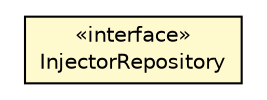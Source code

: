 #!/usr/local/bin/dot
#
# Class diagram 
# Generated by UMLGraph version 5.1 (http://www.umlgraph.org/)
#

digraph G {
	edge [fontname="Helvetica",fontsize=10,labelfontname="Helvetica",labelfontsize=10];
	node [fontname="Helvetica",fontsize=10,shape=plaintext];
	nodesep=0.25;
	ranksep=0.5;
	// org.androidtransfuse.Injectors.InjectorRepository
	c8750 [label=<<table title="org.androidtransfuse.Injectors.InjectorRepository" border="0" cellborder="1" cellspacing="0" cellpadding="2" port="p" bgcolor="lemonChiffon" href="./Injectors.InjectorRepository.html">
		<tr><td><table border="0" cellspacing="0" cellpadding="1">
<tr><td align="center" balign="center"> &#171;interface&#187; </td></tr>
<tr><td align="center" balign="center"> InjectorRepository </td></tr>
		</table></td></tr>
		</table>>, fontname="Helvetica", fontcolor="black", fontsize=10.0];
}

